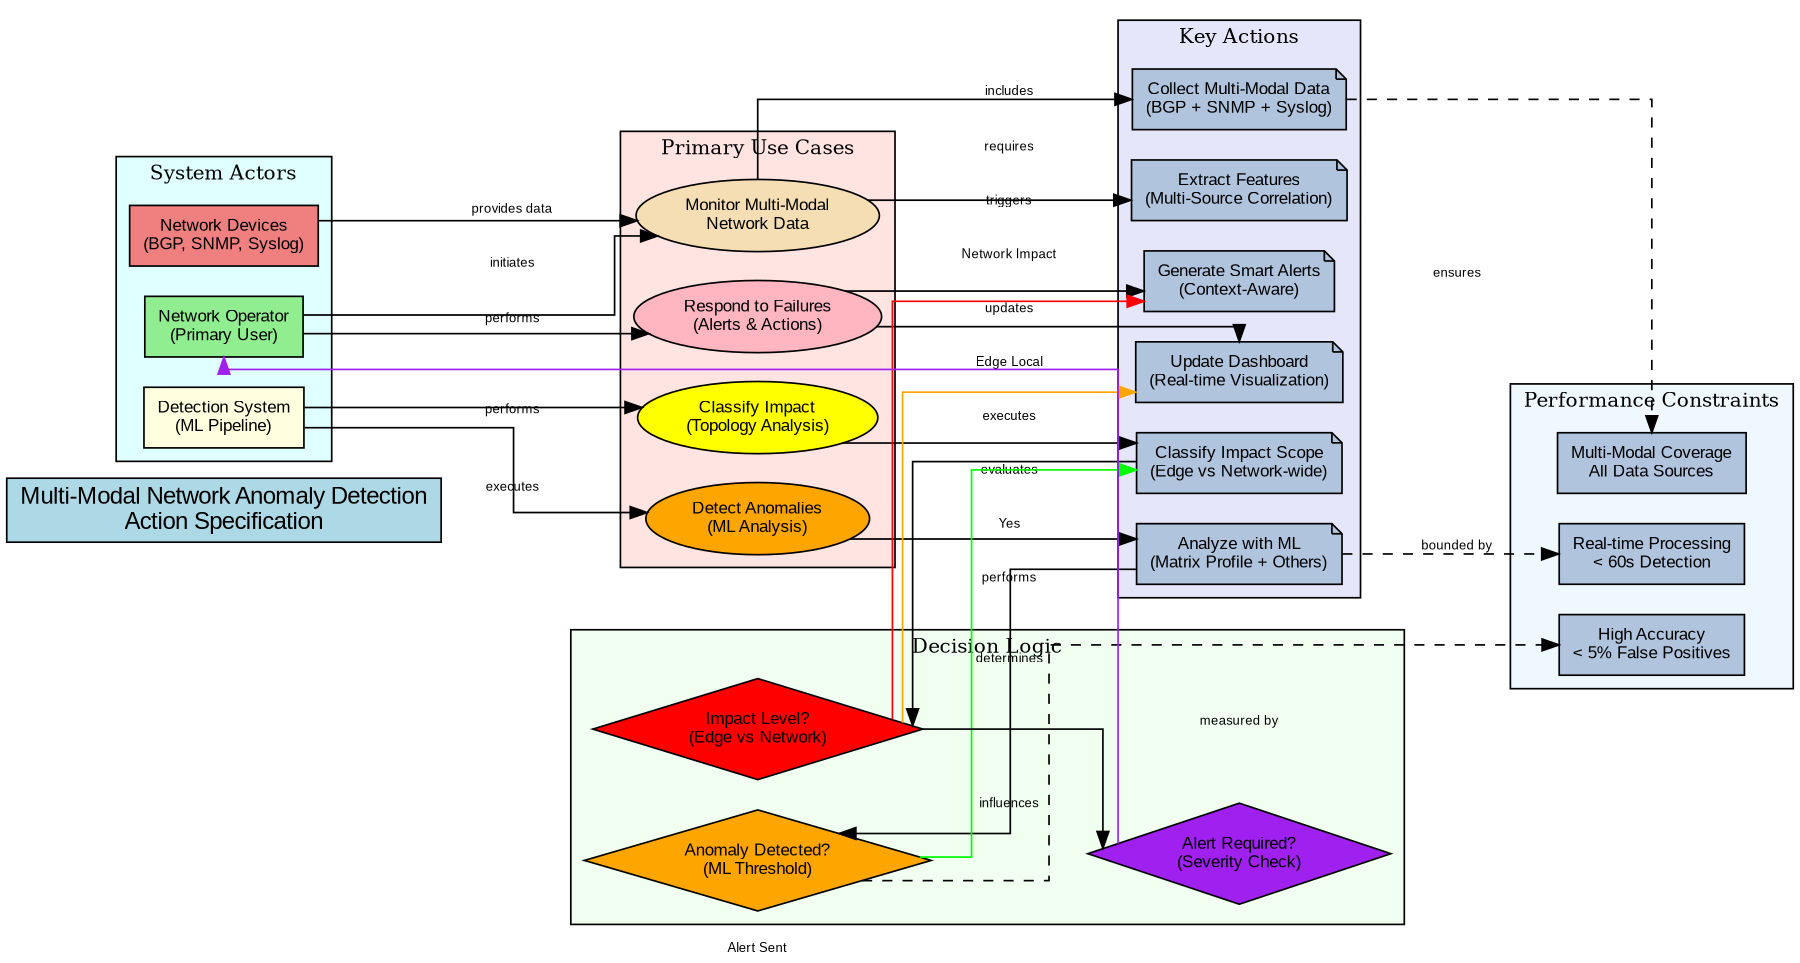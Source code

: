 digraph Updated_Action_Specification {
	rankdir=LR size="12,10" splines=ortho
	node [fontname=Arial fontsize=10]
	edge [fontname=Arial fontsize=8]
	title [label="Multi-Modal Network Anomaly Detection
Action Specification" fillcolor=lightblue fontsize=14 shape=box style=filled]
	subgraph cluster_actors {
		fillcolor=lightcyan fontsize=12 label="System Actors" style=filled
		operator [label="Network Operator
(Primary User)" fillcolor=lightgreen shape=box style=filled]
		network [label="Network Devices
(BGP, SNMP, Syslog)" fillcolor=lightcoral shape=box style=filled]
		system [label="Detection System
(ML Pipeline)" fillcolor=lightyellow shape=box style=filled]
	}
	subgraph cluster_use_cases {
		fillcolor=mistyrose fontsize=12 label="Primary Use Cases" style=filled
		uc_monitor [label="Monitor Multi-Modal
Network Data" fillcolor=wheat shape=ellipse style=filled]
		uc_detect [label="Detect Anomalies
(ML Analysis)" fillcolor=orange shape=ellipse style=filled]
		uc_classify [label="Classify Impact
(Topology Analysis)" fillcolor=yellow shape=ellipse style=filled]
		uc_respond [label="Respond to Failures
(Alerts & Actions)" fillcolor=lightpink shape=ellipse style=filled]
	}
	subgraph cluster_actions {
		fillcolor=lavender fontsize=12 label="Key Actions" style=filled
		action_collect [label="Collect Multi-Modal Data
(BGP + SNMP + Syslog)" fillcolor=lightsteelblue shape=note style=filled]
		action_extract [label="Extract Features
(Multi-Source Correlation)" fillcolor=lightsteelblue shape=note style=filled]
		action_analyze [label="Analyze with ML
(Matrix Profile + Others)" fillcolor=lightsteelblue shape=note style=filled]
		action_classify [label="Classify Impact Scope
(Edge vs Network-wide)" fillcolor=lightsteelblue shape=note style=filled]
		action_alert [label="Generate Smart Alerts
(Context-Aware)" fillcolor=lightsteelblue shape=note style=filled]
		action_visualize [label="Update Dashboard
(Real-time Visualization)" fillcolor=lightsteelblue shape=note style=filled]
	}
	subgraph cluster_decisions {
		fillcolor=honeydew fontsize=12 label="Decision Logic" style=filled
		decision_anomaly [label="Anomaly Detected?
(ML Threshold)" fillcolor=orange shape=diamond style=filled]
		decision_impact [label="Impact Level?
(Edge vs Network)" fillcolor=red shape=diamond style=filled]
		decision_response [label="Alert Required?
(Severity Check)" fillcolor=purple shape=diamond style=filled]
	}
	subgraph cluster_constraints {
		fillcolor=aliceblue fontsize=12 label="Performance Constraints" style=filled
		constraint_speed [label="Real-time Processing
< 60s Detection" fillcolor=lightsteelblue shape=box style=filled]
		constraint_accuracy [label="High Accuracy
< 5% False Positives" fillcolor=lightsteelblue shape=box style=filled]
		constraint_coverage [label="Multi-Modal Coverage
All Data Sources" fillcolor=lightsteelblue shape=box style=filled]
	}
	operator -> uc_monitor [label=initiates]
	operator -> uc_respond [label=performs]
	network -> uc_monitor [label="provides data"]
	system -> uc_detect [label=executes]
	system -> uc_classify [label=performs]
	uc_monitor -> action_collect [label=includes]
	uc_monitor -> action_extract [label=requires]
	uc_detect -> action_analyze [label=performs]
	uc_classify -> action_classify [label=executes]
	uc_respond -> action_alert [label=triggers]
	uc_respond -> action_visualize [label=updates]
	action_analyze -> decision_anomaly [label=determines]
	action_classify -> decision_impact [label=evaluates]
	decision_impact -> decision_response [label=influences]
	action_analyze -> constraint_speed [label="bounded by" style=dashed]
	decision_anomaly -> constraint_accuracy [label="measured by" style=dashed]
	action_collect -> constraint_coverage [label=ensures style=dashed]
	decision_anomaly -> action_classify [label=Yes color=green]
	decision_impact -> action_alert [label="Network Impact" color=red]
	decision_impact -> action_visualize [label="Edge Local" color=orange]
	decision_response -> operator [label="Alert Sent" color=purple]
}
